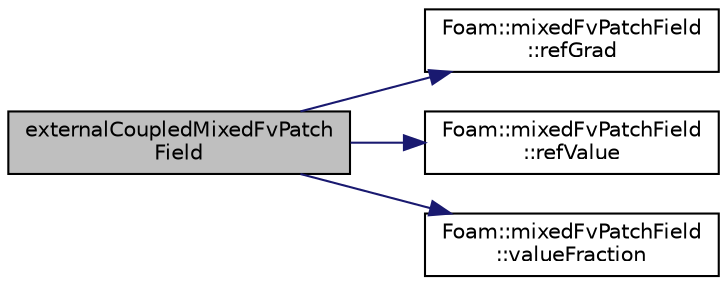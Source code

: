 digraph "externalCoupledMixedFvPatchField"
{
  bgcolor="transparent";
  edge [fontname="Helvetica",fontsize="10",labelfontname="Helvetica",labelfontsize="10"];
  node [fontname="Helvetica",fontsize="10",shape=record];
  rankdir="LR";
  Node1 [label="externalCoupledMixedFvPatch\lField",height=0.2,width=0.4,color="black", fillcolor="grey75", style="filled" fontcolor="black"];
  Node1 -> Node2 [color="midnightblue",fontsize="10",style="solid",fontname="Helvetica"];
  Node2 [label="Foam::mixedFvPatchField\l::refGrad",height=0.2,width=0.4,color="black",URL="$classFoam_1_1mixedFvPatchField.html#af9e743727ba0eddc7ac0ed20f18f786d"];
  Node1 -> Node3 [color="midnightblue",fontsize="10",style="solid",fontname="Helvetica"];
  Node3 [label="Foam::mixedFvPatchField\l::refValue",height=0.2,width=0.4,color="black",URL="$classFoam_1_1mixedFvPatchField.html#a475706f93caca5b302c98e563f5a4f6b"];
  Node1 -> Node4 [color="midnightblue",fontsize="10",style="solid",fontname="Helvetica"];
  Node4 [label="Foam::mixedFvPatchField\l::valueFraction",height=0.2,width=0.4,color="black",URL="$classFoam_1_1mixedFvPatchField.html#aeb7fae7f78d9bdeb780060e7d4d5b5e9"];
}
